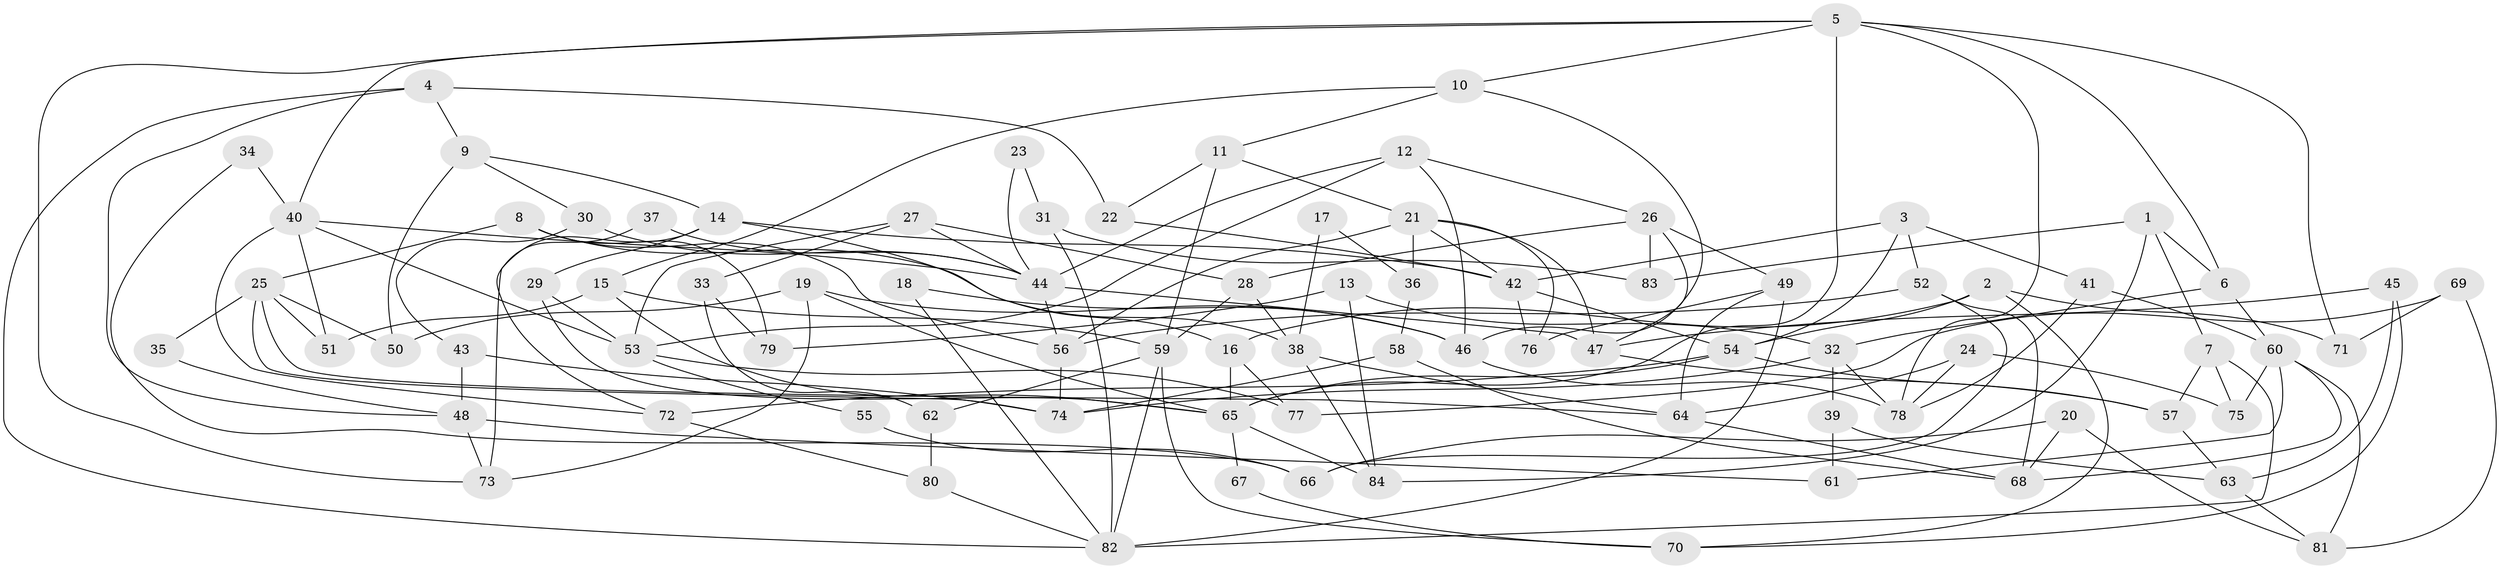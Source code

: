 // Generated by graph-tools (version 1.1) at 2025/50/03/09/25 04:50:40]
// undirected, 84 vertices, 168 edges
graph export_dot {
graph [start="1"]
  node [color=gray90,style=filled];
  1;
  2;
  3;
  4;
  5;
  6;
  7;
  8;
  9;
  10;
  11;
  12;
  13;
  14;
  15;
  16;
  17;
  18;
  19;
  20;
  21;
  22;
  23;
  24;
  25;
  26;
  27;
  28;
  29;
  30;
  31;
  32;
  33;
  34;
  35;
  36;
  37;
  38;
  39;
  40;
  41;
  42;
  43;
  44;
  45;
  46;
  47;
  48;
  49;
  50;
  51;
  52;
  53;
  54;
  55;
  56;
  57;
  58;
  59;
  60;
  61;
  62;
  63;
  64;
  65;
  66;
  67;
  68;
  69;
  70;
  71;
  72;
  73;
  74;
  75;
  76;
  77;
  78;
  79;
  80;
  81;
  82;
  83;
  84;
  1 -- 84;
  1 -- 6;
  1 -- 7;
  1 -- 83;
  2 -- 54;
  2 -- 16;
  2 -- 70;
  2 -- 71;
  3 -- 54;
  3 -- 42;
  3 -- 41;
  3 -- 52;
  4 -- 22;
  4 -- 9;
  4 -- 48;
  4 -- 82;
  5 -- 78;
  5 -- 65;
  5 -- 6;
  5 -- 10;
  5 -- 40;
  5 -- 71;
  5 -- 73;
  6 -- 60;
  6 -- 32;
  7 -- 57;
  7 -- 75;
  7 -- 82;
  8 -- 56;
  8 -- 25;
  8 -- 38;
  8 -- 79;
  9 -- 14;
  9 -- 50;
  9 -- 30;
  10 -- 46;
  10 -- 11;
  10 -- 15;
  11 -- 59;
  11 -- 21;
  11 -- 22;
  12 -- 53;
  12 -- 26;
  12 -- 44;
  12 -- 46;
  13 -- 32;
  13 -- 79;
  13 -- 84;
  14 -- 42;
  14 -- 73;
  14 -- 16;
  14 -- 29;
  15 -- 65;
  15 -- 51;
  15 -- 59;
  16 -- 65;
  16 -- 77;
  17 -- 38;
  17 -- 36;
  18 -- 46;
  18 -- 82;
  19 -- 46;
  19 -- 65;
  19 -- 50;
  19 -- 73;
  20 -- 81;
  20 -- 68;
  20 -- 66;
  21 -- 47;
  21 -- 36;
  21 -- 42;
  21 -- 56;
  21 -- 76;
  22 -- 42;
  23 -- 31;
  23 -- 44;
  24 -- 64;
  24 -- 78;
  24 -- 75;
  25 -- 64;
  25 -- 74;
  25 -- 35;
  25 -- 50;
  25 -- 51;
  26 -- 49;
  26 -- 47;
  26 -- 28;
  26 -- 83;
  27 -- 44;
  27 -- 28;
  27 -- 33;
  27 -- 53;
  28 -- 59;
  28 -- 38;
  29 -- 53;
  29 -- 65;
  30 -- 44;
  30 -- 43;
  31 -- 82;
  31 -- 83;
  32 -- 74;
  32 -- 39;
  32 -- 78;
  33 -- 62;
  33 -- 79;
  34 -- 66;
  34 -- 40;
  35 -- 48;
  36 -- 58;
  37 -- 44;
  37 -- 72;
  38 -- 64;
  38 -- 84;
  39 -- 61;
  39 -- 63;
  40 -- 51;
  40 -- 44;
  40 -- 53;
  40 -- 72;
  41 -- 60;
  41 -- 78;
  42 -- 54;
  42 -- 76;
  43 -- 48;
  43 -- 74;
  44 -- 47;
  44 -- 56;
  45 -- 70;
  45 -- 63;
  45 -- 47;
  46 -- 78;
  47 -- 57;
  48 -- 73;
  48 -- 61;
  49 -- 82;
  49 -- 76;
  49 -- 64;
  52 -- 56;
  52 -- 66;
  52 -- 68;
  53 -- 55;
  53 -- 77;
  54 -- 65;
  54 -- 57;
  54 -- 72;
  55 -- 66;
  56 -- 74;
  57 -- 63;
  58 -- 68;
  58 -- 74;
  59 -- 82;
  59 -- 62;
  59 -- 70;
  60 -- 75;
  60 -- 68;
  60 -- 61;
  60 -- 81;
  62 -- 80;
  63 -- 81;
  64 -- 68;
  65 -- 84;
  65 -- 67;
  67 -- 70;
  69 -- 77;
  69 -- 71;
  69 -- 81;
  72 -- 80;
  80 -- 82;
}
